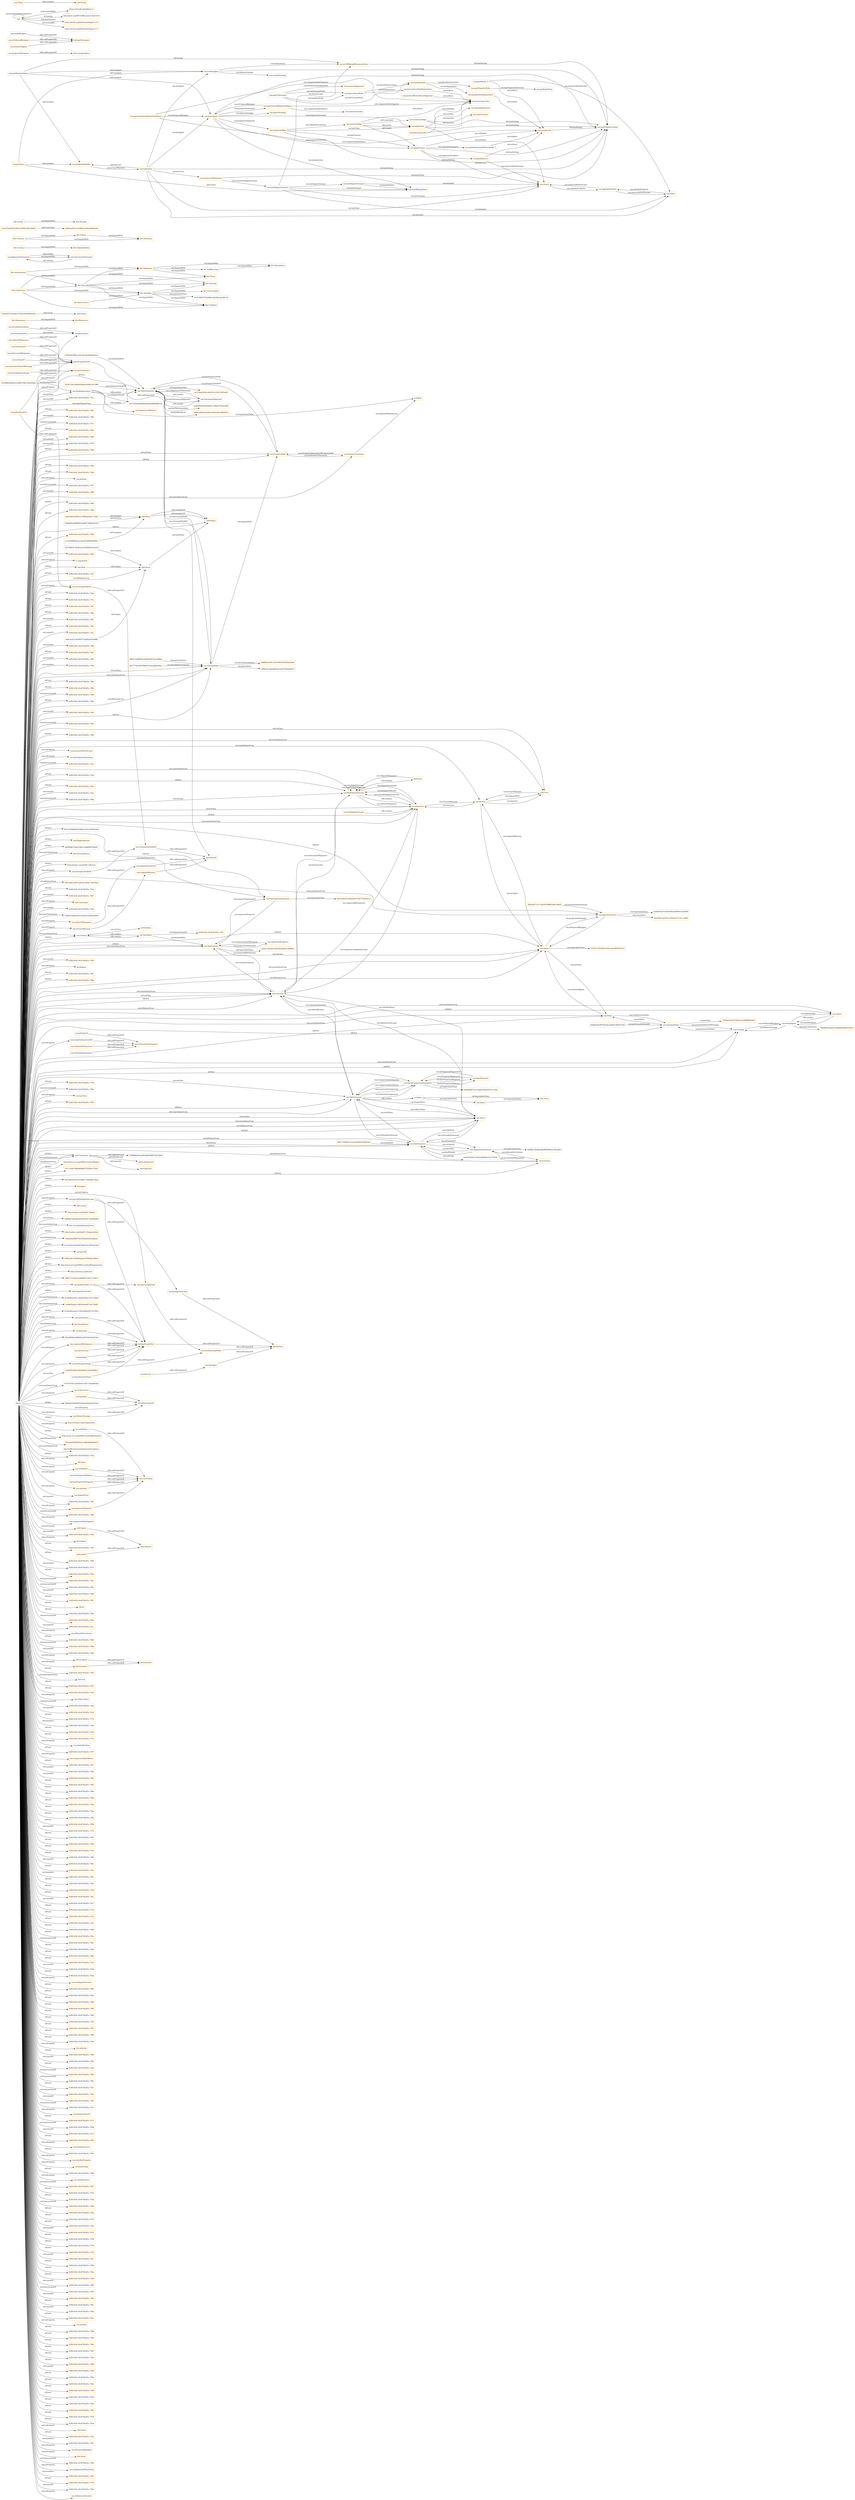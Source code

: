 digraph ar2dtool_diagram { 
rankdir=LR;
size="1501"
node [shape = rectangle, color="orange"]; "b3b04b9a656e88d4c7e48e8759e43db6" "bhv:Dominance" "569b181aabed802de5a827f2b64dfe13" "odrl:Action" "86125458844f3028b01a931e30430a49" "odrl:LeftOperand" "fefbb966b71b134db3f54b6553311c68" "odrl:RightOperand" "5409b987cda8156fe1a2b6f4fd709467" "vae:PropertyTaxonomy" "bhv:PersonalFocus" "bhv:Hedonism" "vae:NodeImportance" "3b62e857e7e7cbb1616f685294c38e4f" "http://xmlns.com/foaf/0.1/Person" "ed041469e55e0491a56e03da7d965972" "bhv:Universalism" "0741380037f22d6bead2260cabc96c18" "79f7238e1d507ce878c3839c7c4076d3" "vae:Value" "bhv:Stimulation" "odrl:Policy" "bhv:Achievement" "bhv:Value" "284e2ecfca7820b077af26ede5540ffb" "13d4d7ce6baa5814e58161aa0832df26" "odrl:Operator" "ec7c87688d024aea6c6f7989bb48f66c" "vae:VaeProperty" "ec576ad26381e641f51c22f215803a8f" "b0db4a94387024a9cedfdd318b4337dd" "vae:Outcome" "6ad2363b43119ef184bf49cc2a723836" "http://www.w3.org/2006/vcard/ns#Agent" "vae:MultiInputOutcome" "cb44270a544169259eaf4df21a6dff3d" "vae:AlignmentStatement" "bhv:Dependability" "bhv:Caring" "231110e97d6b08d86f07f55fb4c37ba7" "bhv:Nature" "odrl:Asset" "f4d1290cb410b7d38fb7744e88b13baa" "17840a5462d730eb4c2b28f80f4939cf" "vae:Generalization" "vae:Context" "vae:VaeStatement" "vae:ActionOnState" "dul:Agent" "vae:ValueTaxonomy" "b24f9207f69e1cd3c54cd5206a6d5e14" "bhv:Security" "vae:ConceptNode" "702f66bd6e4a990ad6fc88f57d1529d4" "rdfs:Literal" "bhv:Tolerance" "vae:System" "bhv:Humility" "http://xmlns.com/foaf/0.1/Agent" "odrl:Party" "2486b914afc98cb9294e4d11bb268d85" "858fb9ea95b123f1568183b43bd3ade6" "vae:Norm" "e858cbef521ecd3f62cae9dca994ea80" "70d6d84e66f84f05ce8907708b034128" "bhv:GrowthAndAnxietyFree" "vae:User" "vae:Sequence" "9140265150246215746339cf0b861fe0" "vae:AgentStatement" "http://xmlns.com/foaf/0.1/Organization" "bhv:Tradition" "76b626a5985f7923f3f4e6d363fa6b0c" "e31c432a3bcbd5874620cb13874e2304" "vae:VaeObject" "vc:Value" "7f3d6f2b5bdabc550b66b26f96155b35" "52335176529b418a5ceebcf46581b07a" "9217d35da4d6fbefefddc66f894681d4" "vae:TaxonomyAlignment" "xsd:anyURI" "vae:Strategy" "vae:Agent" "bhv:Benevolence" "vae:FinalInputOutcome" "02961a815c6959aabe42766ebb7d99cc" "bhv:Conformity" "http://www.w3.org/2006/vcard/ns#Organization" "vae:Action" "42dd436a101093360a2ed064e5220649" "f99471e88f430a4d663f3f15dec698bc" "http://schema.org/Person" "dee950bceb552e1d5b5ee57c55c1a969" "59fb7c77cdb53a489f897c903c7c8923" "c2aa55ae05e25a86c1950fa169320d9d" "b9f08214b6bb24bd90d606ea1f91e8b1" "bhv:Resources" "vae:AwarenessStatement" "ffcc777041667f966f72d3eadb85082c" "d7009493609c452d995769e7dad3f3da" "vae:ActingAgent" "odrl:LogicalConstraint" "6c3666bae0f1c34f383592e123175b6d" "vae:ValueConcept" "vae:PropertyNode" "vae:ValueProperty" "vae:ValueComparisonStatement" "dul:Event" "1edfb05aafa11df250cbe6f7c4a73b89" "vae:Criterion" "bhv:Thought" "b7a4cb82ac6c11293e20dc652747359c" "vae:State" "bhv:Face" "vae:VaePropertyStatement" "bhv:SocialFocus" "822e868bdc8d9fe0e2d3430c28cfe726" "odrl:Constraint" "a3d4f3620692ebb060f45c45d308ff53" "vae:OptimizedProperty" "b9017c6449c14cefe4492f5dc58625e2" "9154733b12a0e6e9a134212d4ab8bdfe" "bhv:Action" "b49a63c936006f72d244c804abcf03a6" "odrl:Rule" "bhv:Power" "vae:ImportanceRelation" "743427291298493838ce02fb2167c8f6" "http://schema.org/Organization" "64c6c8923a958ca7cf68eafebfc733d8" "http://www.w3.org/2006/vcard/ns#Individual" "75bea0ef5f26634ad1c8b64d8f44467d" "vae:ArgumentStatement" "bhv:SelfDirection" "bhv:Concern" "22752805b79edfc4ca1458d8b50c4ee0" "d0cb22fe547a826a61b7467755be0c11" "bhv:SelfProtectionAndAnxietyAvoidance" ; /*classes style*/
	"bhv:Action" -> "bhv:Thought" [ label = "owl:disjointWith" ];
	"vae:isInputOfSequence" -> "dul:isProperPartOf" [ label = "rdfs:subPropertyOf" ];
	"dul:isProperPartOf" -> "dul:isPartOf" [ label = "rdfs:subPropertyOf" ];
	"vae:hasConceptNode" -> "vae:hasTaxonomyNode" [ label = "rdfs:subPropertyOf" ];
	"vae:ConceptNode" -> "vae:PropertyNode" [ label = "owl:disjointWith" ];
	"vae:argumentAlign" -> "vae:criterionAlign" [ label = "vae:isBasedOnCriterion" ];
	"vae:argumentAlign" -> "vae:alignPremise" [ label = "vae:hasPremise" ];
	"vae:argumentAlign" -> "vae:alignClaim" [ label = "vae:hasClaim" ];
	"vae:argumentAlign" -> "vae:taxProblemContext" [ label = "dul:hasSetting" ];
	"vae:isTaxonomyNodeOf" -> "dul:isPartOf" [ label = "rdfs:subPropertyOf" ];
	"vae:proposesStatement" -> "dul:conceptualizes" [ label = "rdfs:subPropertyOf" ];
	"vae:ArgumentStatement" -> "b9f08214b6bb24bd90d606ea1f91e8b1" [ label = "owl:equivalentClass" ];
	"vae:hasTaxonomyNode" -> "dul:hasPart" [ label = "rdfs:subPropertyOf" ];
	"vae:giniPropertyNode" -> "vae:giniIndexProp" [ label = "vae:hasPropertyTaxonomy" ];
	"vae:benvolenceNodeImportance" -> "vae:benevolenceTax" [ label = "dul:isAbout" ];
	"vae:directlyGeneralizes" -> "vae:generalizes" [ label = "rdfs:subPropertyOf" ];
	"vae:multiInputOutcome2" -> "vae:actOfPayingTaxes" [ label = "vae:hasOutcome" ];
	"vae:multiInputOutcome2" -> "vae:state2" [ label = "vae:hasInput" ];
	"bhv:Hedonism" -> "bhv:Stimulation" [ label = "owl:disjointWith" ];
	"bhv:Hedonism" -> "bhv:SelfDirection" [ label = "owl:disjointWith" ];
	"bhv:Hedonism" -> "bhv:Power" [ label = "owl:disjointWith" ];
	"vae:isPremiseOf" -> "dul:isProperPartOf" [ label = "rdfs:subPropertyOf" ];
	"vae:isTestedInStatement" -> "vae:isPresentInStatement" [ label = "rdfs:subPropertyOf" ];
	"vae:giniIndex0_3" -> "vae:state1" [ label = "vae:measuredOnOutcome" ];
	"vae:giniIndex0_3" -> "vae:equalityTax" [ label = "dul:isAbout" ];
	"vae:madeByAgent" -> "dul:hasParticipant" [ label = "rdfs:subPropertyOf" ];
	"vae:isOutcomeOfSequence" -> "dul:isProperPartOf" [ label = "rdfs:subPropertyOf" ];
	"vae:hasInput" -> "dul:hasProperPart" [ label = "rdfs:subPropertyOf" ];
	"vae:hasUser" -> "vae:hasAgent" [ label = "rdfs:subPropertyOf" ];
	"vae:equalityTax" -> "vae:taxProblemContext" [ label = "dul:hasSetting" ];
	"bhv:SelfDirection" -> "bhv:Stimulation" [ label = "owl:disjointWith" ];
	"vae:hasActionOnState" -> "dul:hasProperPart" [ label = "rdfs:subPropertyOf" ];
	"vae:AgentStatement" -> "42dd436a101093360a2ed064e5220649" [ label = "owl:equivalentClass" ];
	"vae:hasPropertyNode" -> "vae:hasTaxonomyNode" [ label = "rdfs:subPropertyOf" ];
	"vae:hasPropertyNode" -> "dul:hasProperPart" [ label = "rdfs:subPropertyOf" ];
	"vae:payMinimumTaxes" -> "vae:problemModeller" [ label = "odrl:assigner" ];
	"vae:payMinimumTaxes" -> "vae:payerAgent" [ label = "odrl:assignee" ];
	"vae:payMinimumTaxes" -> "vae:evaderAgent" [ label = "odrl:assignee" ];
	"vae:payMinimumTaxes" -> "vae:actOfPayingMiniumumTaxes" [ label = "odrl:action" ];
	"vae:equalityNode" -> "vae:equalityNodeImportance" [ label = "vae:hasImportance" ];
	"vae:equalityNode" -> "vae:giniPropertyNode" [ label = "vae:directlyGeneralizes" ];
	"vae:hasPropertyOfSuperior" -> "vae:coversItem" [ label = "rdfs:subPropertyOf" ];
	"vae:isPropertyNodeOf" -> "vae:isTaxonomyNodeOf" [ label = "rdfs:subPropertyOf" ];
	"vae:hasOutcome" -> "dul:hasProperPart" [ label = "rdfs:subPropertyOf" ];
	"vae:alignPremise" -> "vae:equalityTax" [ label = "vae:withValue" ];
	"vae:alignPremise" -> "vae:state2" [ label = "vae:onEntity" ];
	"vae:alignPremise" -> "vae:giniIndexSatisfiedThreshold0_7" [ label = "vae:expressesProperty" ];
	"vae:alignPremise" -> "vae:giniIndex0_9" [ label = "vae:expressesProperty" ];
	"vae:alignPremise" -> "vae:taxProblemContext" [ label = "dul:hasSetting" ];
	"bhv:Dominance" -> "bhv:Resources" [ label = "owl:disjointWith" ];
	"vae:isEntityOf" -> "vae:isPresentInStatement" [ label = "rdfs:subPropertyOf" ];
	"vae:Value" -> "bhv:Value" [ label = "owl:equivalentClass" ];
	"vae:MultiInputOutcome" -> "vae:Sequence" [ label = "rdfs:seeAlso" ];
	"vae:propertyExpressedAt" -> "vae:isPresentInStatement" [ label = "rdfs:subPropertyOf" ];
	"vae:payerAgent" -> "vae:importanceRelationTaxPayer" [ label = "vae:proposesStatement" ];
	"vae:payerAgent" -> "vae:argumentAlign" [ label = "vae:proposesStatement" ];
	"vae:payerAgent" -> "vae:alignPremise" [ label = "vae:proposesStatement" ];
	"vae:payerAgent" -> "vae:alignClaim" [ label = "vae:proposesStatement" ];
	"vae:payerAgent" -> "vae:actOfPayingTaxes" [ label = "vae:makesAction" ];
	"vae:payerAgent" -> "vae:payerStrategy" [ label = "vae:followsStrategy" ];
	"vae:payerAgent" -> "vae:taxProblemContext" [ label = "dul:hasSetting" ];
	"vae:hasState" -> "dul:isParticipantIn" [ label = "rdfs:subPropertyOf" ];
	"vae:AwarenessStatement" -> "vae:AlignmentStatement" [ label = "rdfs:seeAlso" ];
	"vae:isConceptNodeOf" -> "vae:isTaxonomyNodeOf" [ label = "rdfs:subPropertyOf" ];
	"bhv:Caring" -> "bhv:Dependability" [ label = "owl:disjointWith" ];
	"vae:payTaxes" -> "vae:problemModeller" [ label = "odrl:assigner" ];
	"vae:payTaxes" -> "vae:evaderAgent" [ label = "odrl:assignee" ];
	"vae:payTaxes" -> "vae:actOfPayingTaxes" [ label = "odrl:action" ];
	"vae:hasRootNode" -> "vae:hasConceptNode" [ label = "rdfs:subPropertyOf" ];
	"vae:hasRootNode" -> "dul:hasProperPart" [ label = "rdfs:subPropertyOf" ];
	"vae:isAgentOfSystem" -> "dul:isPartOf" [ label = "rdfs:subPropertyOf" ];
	"vae:aggregationSum" -> "vae:state2" [ label = "vae:measuredOnOutcome" ];
	"vae:aggregationSum" -> "vae:state1" [ label = "vae:measuredOnOutcome" ];
	"vae:ValueConcept" -> "vc:Value" [ label = "rdfs:seeAlso" ];
	"vae:state1" -> "vae:aggregationSum" [ label = "vae:satisfiesProperty" ];
	"vae:ActingAgent" -> "7f3d6f2b5bdabc550b66b26f96155b35" [ label = "owl:equivalentClass" ];
	"vae:isInputOutcomeOf" -> "dul:isPartOf" [ label = "rdfs:subPropertyOf" ];
	"bhv:Concern" -> "bhv:Tolerance" [ label = "owl:disjointWith" ];
	"bhv:Concern" -> "bhv:Nature" [ label = "owl:disjointWith" ];
	"vae:payerTaxonomy" -> "vae:taxonomAlignment" [ label = "vae:hasTaxonomyAlignment" ];
	"vae:payerTaxonomy" -> "vae:benevolenceNode" [ label = "vae:hasRootNode" ];
	"vae:payerTaxonomy" -> "vae:equalityNode" [ label = "vae:hasConceptNode" ];
	"vae:payerTaxonomy" -> "vae:benevolenceNode" [ label = "vae:hasConceptNode" ];
	"vae:giniIndex0_9" -> "vae:state2" [ label = "vae:measuredOnOutcome" ];
	"vae:giniIndex0_9" -> "vae:equalityTax" [ label = "dul:isAbout" ];
	"vae:isRootNodeOf" -> "vae:isConceptNodeOf" [ label = "rdfs:subPropertyOf" ];
	"vae:isRootNodeOf" -> "dul:isProperPartOf" [ label = "rdfs:subPropertyOf" ];
	"vae:problemModeller" -> "vae:taxSystem" [ label = "vae:isUserOfSystem" ];
	"vae:expressesProperty" -> "vae:coversItem" [ label = "rdfs:subPropertyOf" ];
	"vae:directlyParticularizes" -> "vae:particularizes" [ label = "rdfs:subPropertyOf" ];
	"vae:taxSystem" -> "vae:problemModeller" [ label = "vae:hasUser" ];
	"vae:taxSystem" -> "vae:sequenceOfOutcomes" [ label = "vae:hasTrace" ];
	"vae:taxSystem" -> "vae:state2" [ label = "vae:hasState" ];
	"vae:taxSystem" -> "vae:state1" [ label = "vae:hasState" ];
	"vae:taxSystem" -> "vae:payerAgent" [ label = "vae:hasAgent" ];
	"vae:taxSystem" -> "vae:evaderAgent" [ label = "vae:hasAgent" ];
	"vae:taxSystem" -> "vae:taxProblemContext" [ label = "dul:hasSetting" ];
	"vae:hasAgent" -> "dul:hasPart" [ label = "rdfs:subPropertyOf" ];
	"vae:isFollowedByAgent" -> "dul:hasParticipant" [ label = "rdfs:subPropertyOf" ];
	"bhv:Nature" -> "bhv:Tolerance" [ label = "owl:disjointWith" ];
	"vae:criterionAlign" -> "vae:alignPremise" [ label = "odrl:target" ];
	"vae:criterionAlign" -> "vae:constraintAlign" [ label = "odrl:constraint" ];
	"vae:criterionAlign" -> "vae:alignClaim" [ label = "odrl:action" ];
	"vae:criterionAlign" -> "vae:benevolenceTax" [ label = "dul:isAbout" ];
	"vae:ValueComparisonStatement" -> "fefbb966b71b134db3f54b6553311c68" [ label = "owl:equivalentClass" ];
	"vae:ValueTaxonomy" -> "vae:TaxonomyAlignment" [ label = "rdfs:seeAlso" ];
	"vae:ValueTaxonomy" -> "ec576ad26381e641f51c22f215803a8f" [ label = "owl:equivalentClass" ];
	"vae:importanceRelationTaxPayer" -> "vae:payerAgent" [ label = "vae:isProposedByAgent" ];
	"vae:importanceRelationTaxPayer" -> "vae:benevolenceTax" [ label = "vae:comparisonHasSuperior" ];
	"vae:importanceRelationTaxPayer" -> "vae:achievementTax" [ label = "vae:comparisonHasInferior" ];
	"vae:System" -> "vae:User" [ label = "owl:disjointWith" ];
	"vae:followsStrategy" -> "dul:isParticipantIn" [ label = "rdfs:subPropertyOf" ];
	"vae:hasPropertyOfInferior" -> "vae:coversItem" [ label = "rdfs:subPropertyOf" ];
	"vae:composedBySequence" -> "dul:hasProperPart" [ label = "rdfs:subPropertyOf" ];
	"vae:isActionOnStateOfStrategy" -> "dul:isProperPartOf" [ label = "rdfs:subPropertyOf" ];
	"dul:hasProperPart" -> "dul:hasPart" [ label = "rdfs:subPropertyOf" ];
	"vae:startsWithInputOutcome" -> "vae:hasInputOutcome" [ label = "rdfs:subPropertyOf" ];
	"vae:startsWithInputOutcome" -> "dul:hasProperPart" [ label = "rdfs:subPropertyOf" ];
	"bhv:Humility" -> "bhv:Universalism" [ label = "owl:disjointWith" ];
	"bhv:Humility" -> "bhv:Tradition" [ label = "owl:disjointWith" ];
	"bhv:Humility" -> "bhv:Security" [ label = "owl:disjointWith" ];
	"bhv:Humility" -> "0741380037f22d6bead2260cabc96c18" [ label = "owl:equivalentClass" ];
	"vae:FinalInputOutcome" -> "vae:Sequence" [ label = "rdfs:seeAlso" ];
	"odrl:target" -> "odrl:relation" [ label = "rdfs:subPropertyOf" ];
	"vae:benevolenceDef" -> "vae:benevolenceTax" [ label = "dul:satisfies" ];
	"vae:benevolenceDef" -> "vae:taxProblemContext" [ label = "dul:hasSetting" ];
	"vae:makesAction" -> "dul:isParticipantIn" [ label = "rdfs:subPropertyOf" ];
	"vae:withValue" -> "vae:coversItem" [ label = "rdfs:subPropertyOf" ];
	"vae:constraintAlign" -> "vae:sameContext" [ label = "odrl:operator" ];
	"vae:constraintAlign" -> "vae:logicalImplication" [ label = "odrl:operator" ];
	"vae:VaeObject" -> "vae:Context" [ label = "rdfs:seeAlso" ];
	"vae:VaeObject" -> "62f0163b:18c874f2d5c:-7f7f" [ label = "owl:disjointUnionOf" ];
	"vae:VaeObject" -> "vae:VaeProperty" [ label = "owl:disjointWith" ];
	"vae:TaxonomyAlignment" -> "vae:ValueTaxonomy" [ label = "rdfs:seeAlso" ];
	"vae:generalizationRelationTaxPayer" -> "vae:payerAgent" [ label = "vae:isProposedByAgent" ];
	"vae:generalizationRelationTaxPayer" -> "vae:benevolenceTax" [ label = "vae:comparisonHasSuperior" ];
	"vae:generalizationRelationTaxPayer" -> "vae:equalityTax" [ label = "vae:comparisonHasInferior" ];
	"bhv:Achievement" -> "bhv:Hedonism" [ label = "owl:disjointWith" ];
	"bhv:Achievement" -> "bhv:Face" [ label = "owl:disjointWith" ];
	"vae:alignClaim" -> "vae:benevolenceTax" [ label = "vae:withValue" ];
	"vae:alignClaim" -> "vae:state2" [ label = "vae:onEntity" ];
	"vae:alignClaim" -> "vae:taxProblemContext" [ label = "dul:hasSetting" ];
	"vae:actOfPayingMiniumumTaxes" -> "vae:taxProblemContext" [ label = "dul:hasSetting" ];
	"vae:NodeImportance" -> "vae:ValueTaxonomy" [ label = "rdfs:seeAlso" ];
	"vae:NodeImportance" -> "vae:ImportanceRelation" [ label = "rdfs:seeAlso" ];
	"vae:multiInputOutcome1" -> "vae:multiInputOutcome2" [ label = "vae:nextInputOutcome" ];
	"vae:multiInputOutcome1" -> "vae:state2" [ label = "vae:hasOutcome" ];
	"vae:multiInputOutcome1" -> "vae:actOfPayingTaxes" [ label = "vae:hasOutcome" ];
	"vae:multiInputOutcome1" -> "vae:actOfPayingMiniumumTaxes" [ label = "vae:hasOutcome" ];
	"vae:multiInputOutcome1" -> "vae:state1" [ label = "vae:hasInput" ];
	"vae:Action" -> "vae:ActingAgent" [ label = "rdfs:seeAlso" ];
	"vae:isValuedInStatement" -> "vae:isPresentInStatement" [ label = "rdfs:subPropertyOf" ];
	"vae:sequenceOfOutcomes" -> "vae:multiInputOutcome1" [ label = "vae:startsWithInputOutcome" ];
	"vae:sequenceOfOutcomes" -> "vae:taxProblemContext" [ label = "dul:hasSetting" ];
	"odrl:output" -> "odrl:relation" [ label = "rdfs:subPropertyOf" ];
	"vae:withNorm" -> "vae:coversItem" [ label = "rdfs:subPropertyOf" ];
	"vae:isClaimOf" -> "dul:isProperPartOf" [ label = "rdfs:subPropertyOf" ];
	"vae:hasInputOutcome" -> "dul:hasPart" [ label = "rdfs:subPropertyOf" ];
	"vae:evaderAgent" -> "vae:actOfPayingMiniumumTaxes" [ label = "vae:makesAction" ];
	"vae:evaderAgent" -> "vae:evaderStrategy" [ label = "vae:followsStrategy" ];
	"vae:evaderAgent" -> "vae:taxProblemContext" [ label = "dul:hasSetting" ];
	"vae:" -> "https://chowlk.linkeddata.es" [ label = "mod:createdWith" ];
	"vae:" -> "http://purl.org/NET/rdflicense/cc-by4.0.ttl" [ label = "dc:license" ];
	"vae:" -> "vae:" [ label = "vann:preferredNamespaceUri" ];
	"vae:" -> "https://w3id.org/def/vaeontology/1.0.0" [ label = "owl:priorVersion" ];
	"vae:" -> "https://w3id.org/def/vaeontology/1.0.1" [ label = "owl:versionIRI" ];
	"bhv:Conformity" -> "bhv:Tradition" [ label = "owl:disjointWith" ];
	"bhv:Conformity" -> "bhv:Security" [ label = "owl:disjointWith" ];
	"bhv:Conformity" -> "bhv:Humility" [ label = "owl:disjointWith" ];
	"bhv:Conformity" -> "bhv:Face" [ label = "owl:disjointWith" ];
	"vae:isStateOfAgent" -> "dul:hasParticipant" [ label = "rdfs:subPropertyOf" ];
	"vae:Generalization" -> "vae:generalizes" [ label = "rdfs:seeAlso" ];
	"vae:Context" -> "vae:VaeObject" [ label = "rdfs:seeAlso" ];
	"NULL" -> "62f0163b:18c874f2d5c:-7f73" [ label = "owl:unionOf" ];
	"NULL" -> "vae:VaeStatement" [ label = "owl:onClass" ];
	"NULL" -> "62f0163b:18c874f2d5c:-7f50" [ label = "rdf:rest" ];
	"NULL" -> "62f0163b:18c874f2d5c:-7fac" [ label = "owl:intersectionOf" ];
	"NULL" -> "vae:hasConceptNode" [ label = "owl:onProperty" ];
	"NULL" -> "62f0163b:18c874f2d5c:-7f8c" [ label = "owl:intersectionOf" ];
	"NULL" -> "bhv:PersonalFocus" [ label = "owl:someValuesFrom" ];
	"NULL" -> "62f0163b:18c874f2d5c:-7f66" [ label = "owl:unionOf" ];
	"NULL" -> "62f0163b:18c874f2d5c:-7ff7" [ label = "rdf:rest" ];
	"NULL" -> "rdf:nil" [ label = "rdf:rest" ];
	"NULL" -> "62f0163b:18c874f2d5c:-7f92" [ label = "rdf:rest" ];
	"NULL" -> "62f0163b:18c874f2d5c:-7fa9" [ label = "owl:intersectionOf" ];
	"NULL" -> "62f0163b:18c874f2d5c:-7fcc" [ label = "owl:unionOf" ];
	"NULL" -> "vae:isBasedOnCriterion" [ label = "owl:onProperty" ];
	"NULL" -> "62f0163b:18c874f2d5c:-7f62" [ label = "rdf:rest" ];
	"NULL" -> "vae:ConceptNode" [ label = "rdf:first" ];
	"NULL" -> "vae:PropertyNode" [ label = "rdf:first" ];
	"NULL" -> "62f0163b:18c874f2d5c:-7f9b" [ label = "owl:intersectionOf" ];
	"NULL" -> "62f0163b:18c874f2d5c:-7fd3" [ label = "owl:unionOf" ];
	"NULL" -> "odrl:assignee" [ label = "owl:onProperty" ];
	"NULL" -> "62f0163b:18c874f2d5c:-7f83" [ label = "rdf:rest" ];
	"NULL" -> "vae:ConceptNode" [ label = "owl:someValuesFrom" ];
	"NULL" -> "vae:particularizes" [ label = "owl:onProperty" ];
	"NULL" -> "vae:expressesProperty" [ label = "owl:onProperty" ];
	"NULL" -> "owl:real" [ label = "owl:someValuesFrom" ];
	"NULL" -> "62f0163b:18c874f2d5c:-7f53" [ label = "rdf:rest" ];
	"NULL" -> "62f0163b:18c874f2d5c:-7fa5" [ label = "rdf:rest" ];
	"NULL" -> "vae:VaePropertyStatement" [ label = "rdf:first" ];
	"NULL" -> "vae:reflectsValue" [ label = "owl:onProperty" ];
	"NULL" -> "odrl:LogicalConstraint" [ label = "rdf:first" ];
	"NULL" -> "62f0163b:18c874f2d5c:-7faf" [ label = "owl:intersectionOf" ];
	"NULL" -> "62f0163b:18c874f2d5c:-7fe2" [ label = "owl:unionOf" ];
	"NULL" -> "62f0163b:18c874f2d5c:-7f74" [ label = "rdf:rest" ];
	"NULL" -> "62f0163b:18c874f2d5c:-7f4e" [ label = "owl:members" ];
	"NULL" -> "vae:onEntity" [ label = "owl:onProperty" ];
	"NULL" -> "http://xmlns.com/foaf/0.1/Person" [ label = "rdf:first" ];
	"NULL" -> "62f0163b:18c874f2d5c:-7fc6" [ label = "rdf:rest" ];
	"NULL" -> "5409b987cda8156fe1a2b6f4fd709467" [ label = "rdf:first" ];
	"NULL" -> "62f0163b:18c874f2d5c:-7f7a" [ label = "rdf:rest" ];
	"NULL" -> "vae:abidesByValue" [ label = "owl:onProperty" ];
	"NULL" -> "62f0163b:18c874f2d5c:-7f57" [ label = "rdf:rest" ];
	"NULL" -> "dul:Agent" [ label = "rdf:first" ];
	"NULL" -> "vae:comparisonHasInferior" [ label = "owl:onProperty" ];
	"NULL" -> "vae:isUserOfSystem" [ label = "owl:onProperty" ];
	"NULL" -> "62f0163b:18c874f2d5c:-7fe7" [ label = "rdf:rest" ];
	"NULL" -> "62f0163b:18c874f2d5c:-7f8a" [ label = "owl:unionOf" ];
	"NULL" -> "62f0163b:18c874f2d5c:-7ffa" [ label = "owl:unionOf" ];
	"NULL" -> "vae:ActionOnState" [ label = "rdf:first" ];
	"NULL" -> "http://www.w3.org/2006/vcard/ns#Agent" [ label = "rdf:first" ];
	"NULL" -> "vae:Criterion" [ label = "owl:allValuesFrom" ];
	"NULL" -> "odrl:Constraint" [ label = "owl:allValuesFrom" ];
	"NULL" -> "62f0163b:18c874f2d5c:-7f65" [ label = "rdf:rest" ];
	"NULL" -> "vae:PropertyNode" [ label = "owl:onClass" ];
	"NULL" -> "bhv:GrowthAndAnxietyFree" [ label = "owl:someValuesFrom" ];
	"NULL" -> "vae:withValue" [ label = "owl:onProperty" ];
	"NULL" -> "vae:Strategy" [ label = "owl:someValuesFrom" ];
	"NULL" -> "e31c432a3bcbd5874620cb13874e2304" [ label = "rdf:first" ];
	"NULL" -> "62f0163b:18c874f2d5c:-7f6b" [ label = "rdf:rest" ];
	"NULL" -> "vae:ConceptNode" [ label = "owl:onClass" ];
	"NULL" -> "vae:Action" [ label = "rdf:first" ];
	"NULL" -> "62f0163b:18c874f2d5c:-7fb0" [ label = "rdf:rest" ];
	"NULL" -> "62f0163b:18c874f2d5c:-7fbd" [ label = "rdf:rest" ];
	"NULL" -> "62f0163b:18c874f2d5c:-7faa" [ label = "rdf:rest" ];
	"NULL" -> "62f0163b:18c874f2d5c:-7ffb" [ label = "rdf:rest" ];
	"NULL" -> "vae:MultiInputOutcome" [ label = "owl:someValuesFrom" ];
	"NULL" -> "62f0163b:18c874f2d5c:-7f69" [ label = "rdf:rest" ];
	"NULL" -> "62f0163b:18c874f2d5c:-7f79" [ label = "owl:unionOf" ];
	"NULL" -> "62f0163b:18c874f2d5c:-7fd1" [ label = "rdf:rest" ];
	"NULL" -> "62f0163b:18c874f2d5c:-7f56" [ label = "rdf:rest" ];
	"NULL" -> "62f0163b:18c874f2d5c:-7fcb" [ label = "rdf:rest" ];
	"NULL" -> "62f0163b:18c874f2d5c:-7ff9" [ label = "rdf:rest" ];
	"NULL" -> "62f0163b:18c874f2d5c:-7f81" [ label = "owl:unionOf" ];
	"NULL" -> "b49a63c936006f72d244c804abcf03a6" [ label = "rdf:first" ];
	"NULL" -> "62f0163b:18c874f2d5c:-7f5c" [ label = "rdf:rest" ];
	"NULL" -> "62f0163b:18c874f2d5c:-7f61" [ label = "owl:members" ];
	"NULL" -> "vae:Sequence" [ label = "owl:someValuesFrom" ];
	"NULL" -> "62f0163b:18c874f2d5c:-7fae" [ label = "rdf:rest" ];
	"NULL" -> "http://www.w3.org/2006/vcard/ns#Individual" [ label = "rdf:first" ];
	"NULL" -> "62f0163b:18c874f2d5c:-7fc9" [ label = "rdf:rest" ];
	"NULL" -> "62f0163b:18c874f2d5c:-7fec" [ label = "rdf:rest" ];
	"NULL" -> "62f0163b:18c874f2d5c:-7fc7" [ label = "owl:unionOf" ];
	"NULL" -> "vae:startsWithInputOutcome" [ label = "owl:onProperty" ];
	"NULL" -> "62f0163b:18c874f2d5c:-7f7d" [ label = "rdf:rest" ];
	"NULL" -> "62f0163b:18c874f2d5c:-7fc2" [ label = "rdf:rest" ];
	"NULL" -> "62f0163b:18c874f2d5c:-7fcf" [ label = "rdf:rest" ];
	"NULL" -> "62f0163b:18c874f2d5c:-7f98" [ label = "rdf:rest" ];
	"NULL" -> "62f0163b:18c874f2d5c:-7fbc" [ label = "rdf:rest" ];
	"NULL" -> "62f0163b:18c874f2d5c:-7fb1" [ label = "owl:intersectionOf" ];
	"NULL" -> "vae:Agent" [ label = "owl:onClass" ];
	"NULL" -> "62f0163b:18c874f2d5c:-7f4d" [ label = "rdf:rest" ];
	"NULL" -> "62f0163b:18c874f2d5c:-7f9e" [ label = "rdf:rest" ];
	"NULL" -> "62f0163b:18c874f2d5c:-7fe3" [ label = "rdf:rest" ];
	"NULL" -> "62f0163b:18c874f2d5c:-7fad" [ label = "owl:unionOf" ];
	"NULL" -> "vae:Agent" [ label = "owl:someValuesFrom" ];
	"NULL" -> "vae:isStartOfSequence" [ label = "owl:onProperty" ];
	"NULL" -> "62f0163b:18c874f2d5c:-7fdd" [ label = "rdf:rest" ];
	"NULL" -> "vae:nextInputOutcome" [ label = "owl:onProperty" ];
	"NULL" -> "62f0163b:18c874f2d5c:-7f6e" [ label = "rdf:rest" ];
	"NULL" -> "vae:Sequence" [ label = "owl:onClass" ];
	"NULL" -> "62f0163b:18c874f2d5c:-7fb3" [ label = "rdf:rest" ];
	"NULL" -> "vae:hasRootNode" [ label = "owl:onProperty" ];
	"NULL" -> "62f0163b:18c874f2d5c:-7f89" [ label = "rdf:rest" ];
	"NULL" -> "vae:ValueTaxonomy" [ label = "rdf:first" ];
	"NULL" -> "62f0163b:18c874f2d5c:-7f8f" [ label = "rdf:rest" ];
	"NULL" -> "62f0163b:18c874f2d5c:-7fd4" [ label = "rdf:rest" ];
	"NULL" -> "vae:Outcome" [ label = "owl:someValuesFrom" ];
	"NULL" -> "dul:isParticipantIn" [ label = "owl:onProperty" ];
	"NULL" -> "6c3666bae0f1c34f383592e123175b6d" [ label = "owl:someValuesFrom" ];
	"NULL" -> "http://schema.org/Organization" [ label = "rdf:first" ];
	"NULL" -> "62f0163b:18c874f2d5c:-7f5f" [ label = "rdf:rest" ];
	"NULL" -> "62f0163b:18c874f2d5c:-7ff5" [ label = "rdf:rest" ];
	"NULL" -> "62f0163b:18c874f2d5c:-7f90" [ label = "rdf:rest" ];
	"NULL" -> "vae:NodeImportance" [ label = "owl:onClass" ];
	"NULL" -> "62f0163b:18c874f2d5c:-7fef" [ label = "rdf:rest" ];
	"NULL" -> "bhv:attitude" [ label = "owl:onProperty" ];
	"NULL" -> "62f0163b:18c874f2d5c:-7f60" [ label = "rdf:rest" ];
	"NULL" -> "9154733b12a0e6e9a134212d4ab8bdfe" [ label = "owl:someValuesFrom" ];
	"NULL" -> "vae:Norm" [ label = "rdf:first" ];
	"NULL" -> "62f0163b:18c874f2d5c:-7ff4" [ label = "owl:unionOf" ];
	"NULL" -> "vae:VaeProperty" [ label = "rdf:first" ];
	"NULL" -> "62f0163b:18c874f2d5c:-7fe6" [ label = "rdf:rest" ];
	"NULL" -> "62f0163b:18c874f2d5c:-7f93" [ label = "owl:intersectionOf" ];
	"NULL" -> "http://xmlns.com/foaf/0.1/Organization" [ label = "rdf:first" ];
	"NULL" -> "vae:Context" [ label = "rdf:first" ];
	"NULL" -> "62f0163b:18c874f2d5c:-7f6c" [ label = "owl:intersectionOf" ];
	"NULL" -> "62f0163b:18c874f2d5c:-7f51" [ label = "rdf:rest" ];
	"NULL" -> "vae:generalizes" [ label = "owl:onProperty" ];
	"NULL" -> "vae:Outcome" [ label = "owl:onClass" ];
	"NULL" -> "62f0163b:18c874f2d5c:-7fdc" [ label = "owl:intersectionOf" ];
	"NULL" -> "62f0163b:18c874f2d5c:-7fe0" [ label = "owl:unionOf" ];
	"NULL" -> "62f0163b:18c874f2d5c:-7fce" [ label = "owl:intersectionOf" ];
	"NULL" -> "rdfs:Literal" [ label = "rdf:first" ];
	"NULL" -> "vae:isImportanceOf" [ label = "owl:onProperty" ];
	"NULL" -> "62f0163b:18c874f2d5c:-7f72" [ label = "rdf:rest" ];
	"NULL" -> "62f0163b:18c874f2d5c:-7fa8" [ label = "owl:intersectionOf" ];
	"NULL" -> "62f0163b:18c874f2d5c:-7fc3" [ label = "owl:unionOf" ];
	"NULL" -> "822e868bdc8d9fe0e2d3430c28cfe726" [ label = "rdf:first" ];
	"NULL" -> "vae:ConceptNode" [ label = "owl:allValuesFrom" ];
	"NULL" -> "62f0163b:18c874f2d5c:-7f4f" [ label = "rdf:rest" ];
	"NULL" -> "231110e97d6b08d86f07f55fb4c37ba7" [ label = "rdf:first" ];
	"NULL" -> "vae:Norm" [ label = "owl:onClass" ];
	"NULL" -> "vae:hasImportance" [ label = "owl:onProperty" ];
	"NULL" -> "62f0163b:18c874f2d5c:-7f63" [ label = "rdf:rest" ];
	"NULL" -> "vae:satisfiesProperty" [ label = "owl:onProperty" ];
	"NULL" -> "dul:hasSetting" [ label = "owl:onProperty" ];
	"NULL" -> "vae:VaeStatement" [ label = "rdf:first" ];
	"NULL" -> "vae:PropertyTaxonomy" [ label = "owl:someValuesFrom" ];
	"NULL" -> "62f0163b:18c874f2d5c:-7fd6" [ label = "rdf:rest" ];
	"NULL" -> "vae:satisfiesNorm" [ label = "owl:onProperty" ];
	"NULL" -> "62f0163b:18c874f2d5c:-7f97" [ label = "owl:intersectionOf" ];
	"NULL" -> "62f0163b:18c874f2d5c:-7f54" [ label = "rdf:rest" ];
	"NULL" -> "62f0163b:18c874f2d5c:-7fa6" [ label = "rdf:rest" ];
	"NULL" -> "62f0163b:18c874f2d5c:-7f9d" [ label = "owl:intersectionOf" ];
	"NULL" -> "62f0163b:18c874f2d5c:-7f5a" [ label = "rdf:rest" ];
	"NULL" -> "76b626a5985f7923f3f4e6d363fa6b0c" [ label = "owl:allValuesFrom" ];
	"NULL" -> "xsd:anyURI" [ label = "rdf:first" ];
	"NULL" -> "odrl:Constraint" [ label = "rdf:first" ];
	"NULL" -> "62f0163b:18c874f2d5c:-7f75" [ label = "rdf:rest" ];
	"NULL" -> "odrl:target" [ label = "owl:onProperty" ];
	"NULL" -> "62f0163b:18c874f2d5c:-7fea" [ label = "rdf:rest" ];
	"NULL" -> "62f0163b:18c874f2d5c:-7fc5" [ label = "owl:unionOf" ];
	"NULL" -> "f4d1290cb410b7d38fb7744e88b13baa" [ label = "rdf:first" ];
	"NULL" -> "62f0163b:18c874f2d5c:-7f58" [ label = "rdf:rest" ];
	"NULL" -> "62f0163b:18c874f2d5c:-7f7b" [ label = "rdf:rest" ];
	"NULL" -> "62f0163b:18c874f2d5c:-7fc0" [ label = "rdf:rest" ];
	"NULL" -> "62f0163b:18c874f2d5c:-7fa1" [ label = "owl:unionOf" ];
	"NULL" -> "62f0163b:18c874f2d5c:-7f96" [ label = "rdf:rest" ];
	"NULL" -> "62f0163b:18c874f2d5c:-7fba" [ label = "rdf:rest" ];
	"NULL" -> "62f0163b:18c874f2d5c:-7fe8" [ label = "rdf:rest" ];
	"NULL" -> "62f0163b:18c874f2d5c:-7ff6" [ label = "owl:unionOf" ];
	"NULL" -> "62f0163b:18c874f2d5c:-7fb5" [ label = "owl:intersectionOf" ];
	"NULL" -> "62f0163b:18c874f2d5c:-7f9f" [ label = "owl:unionOf" ];
	"NULL" -> "vae:makesAction" [ label = "owl:onProperty" ];
	"NULL" -> "62f0163b:18c874f2d5c:-7f9c" [ label = "rdf:rest" ];
	"NULL" -> "62f0163b:18c874f2d5c:-7fde" [ label = "owl:unionOf" ];
	"NULL" -> "62f0163b:18c874f2d5c:-7fe1" [ label = "rdf:rest" ];
	"NULL" -> "vae:onState" [ label = "owl:onProperty" ];
	"NULL" -> "vae:VaeProperty" [ label = "owl:someValuesFrom" ];
	"NULL" -> "bhv:SelfProtectionAndAnxietyAvoidance" [ label = "owl:someValuesFrom" ];
	"NULL" -> "62f0163b:18c874f2d5c:-7fb8" [ label = "rdf:rest" ];
	"NULL" -> "vae:Agent" [ label = "owl:allValuesFrom" ];
	"NULL" -> "62f0163b:18c874f2d5c:-7fdb" [ label = "rdf:rest" ];
	"NULL" -> "http://schema.org/Person" [ label = "rdf:first" ];
	"NULL" -> "62f0163b:18c874f2d5c:-7fbe" [ label = "rdf:rest" ];
	"NULL" -> "62f0163b:18c874f2d5c:-7f87" [ label = "rdf:rest" ];
	"NULL" -> "62f0163b:18c874f2d5c:-7fab" [ label = "rdf:rest" ];
	"NULL" -> "62f0163b:18c874f2d5c:-7fd9" [ label = "rdf:rest" ];
	"NULL" -> "vae:isConceptNodeOf" [ label = "owl:onProperty" ];
	"NULL" -> "62f0163b:18c874f2d5c:-7fe9" [ label = "owl:unionOf" ];
	"NULL" -> "62f0163b:18c874f2d5c:-7f8d" [ label = "rdf:rest" ];
	"NULL" -> "62f0163b:18c874f2d5c:-7fd2" [ label = "rdf:rest" ];
	"NULL" -> "62f0163b:18c874f2d5c:-7fdf" [ label = "rdf:rest" ];
	"NULL" -> "vae:hasPropertyNode" [ label = "owl:onProperty" ];
	"NULL" -> "62f0163b:18c874f2d5c:-7f5d" [ label = "rdf:rest" ];
	"NULL" -> "62f0163b:18c874f2d5c:-7fa2" [ label = "rdf:rest" ];
	"NULL" -> "62f0163b:18c874f2d5c:-7ff3" [ label = "rdf:rest" ];
	"NULL" -> "vae:VaePropertyStatement" [ label = "owl:someValuesFrom" ];
	"NULL" -> "62f0163b:18c874f2d5c:-7f78" [ label = "rdf:rest" ];
	"NULL" -> "62f0163b:18c874f2d5c:-7fed" [ label = "rdf:rest" ];
	"NULL" -> "vae:Strategy" [ label = "rdf:first" ];
	"NULL" -> "vae:Outcome" [ label = "rdf:first" ];
	"NULL" -> "odrl:action" [ label = "owl:onProperty" ];
	"NULL" -> "62f0163b:18c874f2d5c:-7f7e" [ label = "rdf:rest" ];
	"NULL" -> "62f0163b:18c874f2d5c:-7f52" [ label = "owl:members" ];
	"NULL" -> "odrl:Asset" [ label = "owl:allValuesFrom" ];
	"NULL" -> "vae:isProposedByAgent" [ label = "owl:onProperty" ];
	"NULL" -> "bhv:focus" [ label = "owl:onProperty" ];
	"NULL" -> "62f0163b:18c874f2d5c:-7fb9" [ label = "owl:intersectionOf" ];
	"NULL" -> "vae:isAlignmentOfTaxonomy" [ label = "owl:onProperty" ];
	"NULL" -> "2486b914afc98cb9294e4d11bb268d85" [ label = "owl:onClass" ];
	"NULL" -> "02961a815c6959aabe42766ebb7d99cc" [ label = "rdf:first" ];
	"NULL" -> "vae:MultiInputOutcome" [ label = "rdf:first" ];
	"NULL" -> "62f0163b:18c874f2d5c:-7f55" [ label = "owl:members" ];
	"NULL" -> "1edfb05aafa11df250cbe6f7c4a73b89" [ label = "owl:someValuesFrom" ];
	"NULL" -> "62f0163b:18c874f2d5c:-7f70" [ label = "rdf:rest" ];
	"NULL" -> "62f0163b:18c874f2d5c:-7fb4" [ label = "owl:unionOf" ];
	"NULL" -> "86125458844f3028b01a931e30430a49" [ label = "rdf:first" ];
	"NULL" -> "vae:influencesOutcome" [ label = "owl:onProperty" ];
	"NULL" -> "62f0163b:18c874f2d5c:-7fc1" [ label = "owl:unionOf" ];
	"NULL" -> "79f7238e1d507ce878c3839c7c4076d3" [ label = "owl:allValuesFrom" ];
	"NULL" -> "vae:AgentStatement" [ label = "rdf:first" ];
	"NULL" -> "62f0163b:18c874f2d5c:-7f91" [ label = "rdf:rest" ];
	"NULL" -> "vae:propertyExpressedAt" [ label = "owl:onProperty" ];
	"NULL" -> "62f0163b:18c874f2d5c:-7f6f" [ label = "owl:unionOf" ];
	"NULL" -> "62f0163b:18c874f2d5c:-7f71" [ label = "owl:intersectionOf" ];
	"NULL" -> "odrl:assigner" [ label = "owl:onProperty" ];
	"NULL" -> "75bea0ef5f26634ad1c8b64d8f44467d" [ label = "owl:allValuesFrom" ];
	"NULL" -> "vae:Action" [ label = "owl:someValuesFrom" ];
	"NULL" -> "vae:Norm" [ label = "owl:someValuesFrom" ];
	"NULL" -> "vae:ValueComparisonStatement" [ label = "rdf:first" ];
	"NULL" -> "62f0163b:18c874f2d5c:-7f82" [ label = "rdf:rest" ];
	"NULL" -> "62f0163b:18c874f2d5c:-7fd8" [ label = "owl:unionOf" ];
	"NULL" -> "62f0163b:18c874f2d5c:-7f76" [ label = "owl:unionOf" ];
	"NULL" -> "odrl:Rule" [ label = "rdf:first" ];
	"NULL" -> "bhv:SocialFocus" [ label = "owl:allValuesFrom" ];
	"NULL" -> "vae:ValueConcept" [ label = "owl:someValuesFrom" ];
	"NULL" -> "62f0163b:18c874f2d5c:-7fa4" [ label = "rdf:rest" ];
	"NULL" -> "vae:hasPremise" [ label = "owl:onProperty" ];
	"NULL" -> "62f0163b:18c874f2d5c:-7fb7" [ label = "owl:unionOf" ];
	"NULL" -> "odrl:constraint" [ label = "owl:onProperty" ];
	"NULL" -> "vae:State" [ label = "owl:someValuesFrom" ];
	"NULL" -> "13d4d7ce6baa5814e58161aa0832df26" [ label = "owl:someValuesFrom" ];
	"NULL" -> "vae:withNorm" [ label = "owl:onProperty" ];
	"NULL" -> "62f0163b:18c874f2d5c:-7feb" [ label = "owl:unionOf" ];
	"NULL" -> "62f0163b:18c874f2d5c:-7f94" [ label = "rdf:rest" ];
	"NULL" -> "vae:Agent" [ label = "rdf:first" ];
	"NULL" -> "vae:ValueTaxonomy" [ label = "owl:someValuesFrom" ];
	"NULL" -> "62f0163b:18c874f2d5c:-7f9a" [ label = "rdf:rest" ];
	"NULL" -> "vae:Sequence" [ label = "rdf:first" ];
	"NULL" -> "vae:followsStrategy" [ label = "owl:onProperty" ];
	"NULL" -> "62f0163b:18c874f2d5c:-7fb6" [ label = "rdf:rest" ];
	"NULL" -> "vae:perform" [ label = "owl:onProperty" ];
	"NULL" -> "62f0163b:18c874f2d5c:-7f77" [ label = "owl:intersectionOf" ];
	"NULL" -> "62f0163b:18c874f2d5c:-7ff0" [ label = "owl:unionOf" ];
	"NULL" -> "62f0163b:18c874f2d5c:-7f85" [ label = "rdf:rest" ];
	"NULL" -> "62f0163b:18c874f2d5c:-7fd5" [ label = "owl:unionOf" ];
	"NULL" -> "dul:defines" [ label = "owl:onProperty" ];
	"NULL" -> "62f0163b:18c874f2d5c:-7fd7" [ label = "rdf:rest" ];
	"NULL" -> "http://xmlns.com/foaf/0.1/Agent" [ label = "rdf:first" ];
	"NULL" -> "vae:Norm" [ label = "owl:allValuesFrom" ];
	"NULL" -> "62f0163b:18c874f2d5c:-7f68" [ label = "rdf:rest" ];
	"NULL" -> "62f0163b:18c874f2d5c:-7f8b" [ label = "rdf:rest" ];
	"NULL" -> "vae:ValueConcept" [ label = "owl:onClass" ];
	"NULL" -> "62f0163b:18c874f2d5c:-7fd0" [ label = "rdf:rest" ];
	"NULL" -> "62f0163b:18c874f2d5c:-7f84" [ label = "owl:unionOf" ];
	"NULL" -> "vc:commitsTo" [ label = "owl:onProperty" ];
	"NULL" -> "62f0163b:18c874f2d5c:-7fa7" [ label = "rdf:rest" ];
	"NULL" -> "59fb7c77cdb53a489f897c903c7c8923" [ label = "rdf:first" ];
	"NULL" -> "odrl:Policy" [ label = "rdf:first" ];
	"NULL" -> "62f0163b:18c874f2d5c:-7fa0" [ label = "rdf:rest" ];
	"NULL" -> "62f0163b:18c874f2d5c:-7ff1" [ label = "rdf:rest" ];
	"NULL" -> "vae:Context" [ label = "owl:someValuesFrom" ];
	"NULL" -> "62f0163b:18c874f2d5c:-7fc8" [ label = "rdf:rest" ];
	"NULL" -> "62f0163b:18c874f2d5c:-7f64" [ label = "owl:intersectionOf" ];
	"NULL" -> "http://www.w3.org/2006/vcard/ns#Organization" [ label = "rdf:first" ];
	"NULL" -> "vae:hasTrace" [ label = "owl:onProperty" ];
	"NULL" -> "62f0163b:18c874f2d5c:-7f59" [ label = "rdf:rest" ];
	"NULL" -> "62f0163b:18c874f2d5c:-7f7c" [ label = "rdf:rest" ];
	"NULL" -> "vae:Outcome" [ label = "owl:allValuesFrom" ];
	"NULL" -> "62f0163b:18c874f2d5c:-7fbb" [ label = "rdf:rest" ];
	"NULL" -> "vae:AgentStatement" [ label = "owl:someValuesFrom" ];
	"NULL" -> "vae:MultiInputOutcome" [ label = "owl:onClass" ];
	"NULL" -> "62f0163b:18c874f2d5c:-7ffc" [ label = "owl:unionOf" ];
	"NULL" -> "62f0163b:18c874f2d5c:-7f4c" [ label = "rdf:rest" ];
	"NULL" -> "vae:ValueConcept" [ label = "rdf:first" ];
	"NULL" -> "62f0163b:18c874f2d5c:-7fca" [ label = "owl:unionOf" ];
	"NULL" -> "62f0163b:18c874f2d5c:-7ff8" [ label = "owl:unionOf" ];
	"NULL" -> "62f0163b:18c874f2d5c:-7f67" [ label = "rdf:rest" ];
	"NULL" -> "b7a4cb82ac6c11293e20dc652747359c" [ label = "rdf:first" ];
	"NULL" -> "62f0163b:18c874f2d5c:-7f95" [ label = "owl:unionOf" ];
	"NULL" -> "odrl:RightOperand" [ label = "rdf:first" ];
	"NULL" -> "odrl:Constraint" [ label = "owl:someValuesFrom" ];
	"NULL" -> "62f0163b:18c874f2d5c:-7f5b" [ label = "owl:members" ];
	"NULL" -> "vae:composedBySequence" [ label = "owl:onProperty" ];
	"NULL" -> "62f0163b:18c874f2d5c:-7f6d" [ label = "rdf:rest" ];
	"NULL" -> "62f0163b:18c874f2d5c:-7fb2" [ label = "rdf:rest" ];
	"NULL" -> "62f0163b:18c874f2d5c:-7fbf" [ label = "rdf:rest" ];
	"NULL" -> "vae:Criterion" [ label = "rdf:first" ];
	"NULL" -> "62f0163b:18c874f2d5c:-7f99" [ label = "owl:intersectionOf" ];
	"NULL" -> "vae:hasClaim" [ label = "owl:onProperty" ];
	"NULL" -> "62f0163b:18c874f2d5c:-7fe4" [ label = "owl:unionOf" ];
	"NULL" -> "vae:User" [ label = "owl:onClass" ];
	"NULL" -> "62f0163b:18c874f2d5c:-7f6a" [ label = "owl:intersectionOf" ];
	"NULL" -> "62f0163b:18c874f2d5c:-7f8e" [ label = "rdf:rest" ];
	"NULL" -> "vae:VaeStatement" [ label = "owl:allValuesFrom" ];
	"NULL" -> "vae:measuredOnOutcome" [ label = "owl:onProperty" ];
	"NULL" -> "vae:hasPropertyTaxonomy" [ label = "owl:onProperty" ];
	"NULL" -> "62f0163b:18c874f2d5c:-7fa3" [ label = "owl:intersectionOf" ];
	"NULL" -> "62f0163b:18c874f2d5c:-7fcd" [ label = "rdf:rest" ];
	"NULL" -> "vae:State" [ label = "rdf:first" ];
	"NULL" -> "62f0163b:18c874f2d5c:-7f5e" [ label = "rdf:rest" ];
	"NULL" -> "vae:System" [ label = "owl:someValuesFrom" ];
	"NULL" -> "62f0163b:18c874f2d5c:-7fee" [ label = "owl:unionOf" ];
	"NULL" -> "62f0163b:18c874f2d5c:-7f86" [ label = "owl:intersectionOf" ];
	"NULL" -> "a3d4f3620692ebb060f45c45d308ff53" [ label = "owl:onClass" ];
	"NULL" -> "62f0163b:18c874f2d5c:-7fc4" [ label = "rdf:rest" ];
	"NULL" -> "rdf:value" [ label = "owl:onProperty" ];
	"NULL" -> "vae:shapesNorm" [ label = "owl:onProperty" ];
	"NULL" -> "62f0163b:18c874f2d5c:-7ff2" [ label = "owl:unionOf" ];
	"NULL" -> "62f0163b:18c874f2d5c:-7f88" [ label = "owl:intersectionOf" ];
	"NULL" -> "vae:User" [ label = "owl:someValuesFrom" ];
	"NULL" -> "vae:comparisonHasSuperior" [ label = "owl:onProperty" ];
	"NULL" -> "62f0163b:18c874f2d5c:-7fda" [ label = "owl:unionOf" ];
	"NULL" -> "dul:isAbout" [ label = "owl:onProperty" ];
	"NULL" -> "62f0163b:18c874f2d5c:-7fe5" [ label = "rdf:rest" ];
	"NULL" -> "62f0163b:18c874f2d5c:-7f80" [ label = "rdf:rest" ];
	"NULL" -> "vae:isPropertyNodeOf" [ label = "owl:onProperty" ];
	"vae:VaePropertyStatement" -> "d0cb22fe547a826a61b7467755be0c11" [ label = "owl:equivalentClass" ];
	"vae:isUserOfSystem" -> "vae:isAgentOfSystem" [ label = "rdfs:subPropertyOf" ];
	"vae:hasClaim" -> "dul:hasProperPart" [ label = "rdfs:subPropertyOf" ];
	"vae:state2" -> "vae:aggregationSum" [ label = "vae:satisfiesProperty" ];
	"vc:Value" -> "bhv:Value" [ label = "owl:equivalentClass" ];
	"vc:Value" -> "vae:Value" [ label = "owl:equivalentClass" ];
	"vae:Agent" -> "52335176529b418a5ceebcf46581b07a" [ label = "owl:equivalentClass" ];
	"vae:VaeProperty" -> "cb44270a544169259eaf4df21a6dff3d" [ label = "owl:equivalentClass" ];
	"bhv:Face" -> "bhv:Tradition" [ label = "owl:disjointWith" ];
	"bhv:Face" -> "bhv:Security" [ label = "owl:disjointWith" ];
	"bhv:Face" -> "bhv:Power" [ label = "owl:disjointWith" ];
	"bhv:Face" -> "bhv:Humility" [ label = "owl:disjointWith" ];
	"bhv:Face" -> "bhv:Hedonism" [ label = "owl:disjointWith" ];
	"vae:benevolenceNode" -> "vae:benvolenceNodeImportance" [ label = "vae:hasImportance" ];
	"vae:benevolenceNode" -> "vae:equalityNode" [ label = "vae:directlyGeneralizes" ];
	"vae:hasPremise" -> "dul:hasProperPart" [ label = "rdfs:subPropertyOf" ];
	"vae:isStartOfSequence" -> "vae:isInputOutcomeOf" [ label = "rdfs:subPropertyOf" ];
	"bhv:Benevolence" -> "bhv:Humility" [ label = "owl:disjointWith" ];
	"odrl:assigner" -> "odrl:function" [ label = "rdfs:subPropertyOf" ];
	"vae:giniIndexSatisfiedThreshold0_7" -> "vae:equalityTax" [ label = "dul:isAbout" ];
	"vae:onEntity" -> "vae:coversItem" [ label = "rdfs:subPropertyOf" ];
	"vae:equalityNodeImportance" -> "vae:equalityTax" [ label = "dul:isAbout" ];
	"vae:positiveBenevolenceAlignment" -> "vae:benevolenceTax" [ label = "dul:isAbout" ];
	"vae:AlignmentStatement" -> "vae:AwarenessStatement" [ label = "rdfs:seeAlso" ];
	"vae:AlignmentStatement" -> "vae:AwarenessStatement" [ label = "owl:disjointWith" ];
	"odrl:assignee" -> "odrl:function" [ label = "rdfs:subPropertyOf" ];
	"vae:Agent" -> "vae:System" [ label = "vae:isAgentOfSystem" ];
	"vae:NodeImportance" -> "9217d35da4d6fbefefddc66f894681d4" [ label = "vae:isImportanceOf" ];
	"vae:Outcome" -> "vae:Sequence" [ label = "vae:composedBySequence" ];
	"b24f9207f69e1cd3c54cd5206a6d5e14" -> "vae:ValueTaxonomy" [ label = "vae:isRootNodeOf" ];
	"odrl:Constraint" -> "702f66bd6e4a990ad6fc88f57d1529d4" [ label = "odrl:rightOperand" ];
	"vae:ActionOnState" -> "17840a5462d730eb4c2b28f80f4939cf" [ label = "vae:perform" ];
	"vae:ValueComparisonStatement" -> "vae:ValueProperty" [ label = "vae:hasPropertyOfSuperior" ];
	"vae:Outcome" -> "vae:ValueConcept" [ label = "vae:abidesByValue" ];
	"dul:Event" -> "vae:MultiInputOutcome" [ label = "vae:isInputOfSequence" ];
	"vae:VaePropertyStatement" -> "vae:VaeProperty" [ label = "vae:expressesProperty" ];
	"vae:ActingAgent" -> "vae:Strategy" [ label = "vae:followsStrategy" ];
	"vae:ActionOnState" -> "vae:Strategy" [ label = "vae:isActionOnStateOfStrategy" ];
	"ffcc777041667f966f72d3eadb85082c" -> "vae:ConceptNode" [ label = "vae:directlyParticularizes" ];
	"743427291298493838ce02fb2167c8f6" -> "vae:ValueTaxonomy" [ label = "vae:isTaxonomyNodeOf" ];
	"vae:VaeStatement" -> "6ad2363b43119ef184bf49cc2a723836" [ label = "vae:onEntity" ];
	"vae:Sequence" -> "vae:MultiInputOutcome" [ label = "vae:hasInputOutcome" ];
	"vae:MultiInputOutcome" -> "dul:Event" [ label = "vae:hasInput" ];
	"vae:Sequence" -> "vae:MultiInputOutcome" [ label = "vae:startsWithInputOutcome" ];
	"vae:AgentStatement" -> "vae:Agent" [ label = "vae:isProposedByAgent" ];
	"vae:ValueTaxonomy" -> "b3b04b9a656e88d4c7e48e8759e43db6" [ label = "vae:hasTaxonomyNode" ];
	"vae:MultiInputOutcome" -> "vae:MultiInputOutcome" [ label = "vae:previousInputOutcome" ];
	"vae:ValueComparisonStatement" -> "vae:ValueConcept" [ label = "vae:comparisonHasSuperior" ];
	"odrl:Constraint" -> "odrl:Operator" [ label = "odrl:operator" ];
	"vae:Outcome" -> "vae:VaeProperty" [ label = "vae:satisfiesProperty" ];
	"odrl:Asset" -> "odrl:Policy" [ label = "odrl:hasPolicy" ];
	"vae:ArgumentStatement" -> "vae:VaeStatement" [ label = "vae:hasClaim" ];
	"vae:ConceptNode" -> "858fb9ea95b123f1568183b43bd3ade6" [ label = "vae:directlyGeneralizes" ];
	"vae:Agent" -> "vae:AgentStatement" [ label = "vae:proposesStatement" ];
	"vae:System" -> "vae:Sequence" [ label = "vae:hasTrace" ];
	"vae:Outcome" -> "vae:Norm" [ label = "vae:satisfiesNorm" ];
	"vae:User" -> "vae:System" [ label = "vae:isUserOfSystem" ];
	"9140265150246215746339cf0b861fe0" -> "odrl:Action" [ label = "odrl:action" ];
	"odrl:Party" -> "odrl:Policy" [ label = "odrl:assigneeOf" ];
	"vae:PropertyTaxonomy" -> "xsd:float" [ label = "vae:degreeOfSatisfaction" ];
	"vae:Sequence" -> "vae:Outcome" [ label = "vae:composesComplexOutcome" ];
	"vae:Criterion" -> "vae:ArgumentStatement" [ label = "vae:isCriterionOfArgument" ];
	"vae:PropertyNode" -> "vae:ValueTaxonomy" [ label = "vae:isPropertyNodeOf" ];
	"vae:ValueTaxonomy" -> "vae:ConceptNode" [ label = "vae:hasConceptNode" ];
	"vae:ValueComparisonStatement" -> "vae:ValueProperty" [ label = "vae:hasPropertyOfInferior" ];
	"vae:Sequence" -> "vae:System" [ label = "vae:isTraceOfSystem" ];
	"3b62e857e7e7cbb1616f685294c38e4f" -> "vae:AgentStatement" [ label = "vae:isPresentInStatement" ];
	"70d6d84e66f84f05ce8907708b034128" -> "odrl:Party" [ label = "odrl:function" ];
	"vae:System" -> "vae:User" [ label = "vae:hasUser" ];
	"vae:OptimizedProperty" -> "vae:VaeProperty" [ label = "vae:isOptimizationOfProperty" ];
	"vae:ConceptNode" -> "569b181aabed802de5a827f2b64dfe13" [ label = "vae:generalizes" ];
	"vae:ConceptNode" -> "vae:ValueTaxonomy" [ label = "vae:isConceptNodeOf" ];
	"vae:Agent" -> "vae:State" [ label = "vae:hasState" ];
	"vae:MultiInputOutcome" -> "vae:Sequence" [ label = "vae:isStartOfSequence" ];
	"vae:VaeStatement" -> "vae:ArgumentStatement" [ label = "vae:isPremiseOf" ];
	"vae:Strategy" -> "vae:ActingAgent" [ label = "vae:isFollowedByAgent" ];
	"22752805b79edfc4ca1458d8b50c4ee0" -> "odrl:Asset" [ label = "odrl:relation" ];
	"vae:MultiInputOutcome" -> "vae:Sequence" [ label = "vae:isInputOutcomeOf" ];
	"vae:Context" -> "xsd:boolean" [ label = "vae:isActive" ];
	"vae:ValueTaxonomy" -> "vae:TaxonomyAlignment" [ label = "vae:hasTaxonomyAlignment" ];
	"vae:PropertyNode" -> "vae:PropertyTaxonomy" [ label = "vae:hasPropertyTaxonomy" ];
	"odrl:Party" -> "odrl:Policy" [ label = "odrl:assignerOf" ];
	"vae:ValueTaxonomy" -> "ed041469e55e0491a56e03da7d965972" [ label = "vae:hasRootNode" ];
	"vae:ValueProperty" -> "vae:ValueComparisonStatement" [ label = "vae:isPropertyOfSuperiorOf" ];
	"vae:ValueConcept" -> "vae:ValueComparisonStatement" [ label = "vae:superiorInComparison" ];
	"vae:Norm" -> "vae:ValueConcept" [ label = "vae:reflectsValue" ];
	"vae:State" -> "vae:Agent" [ label = "vae:isStateOfAgent" ];
	"vae:ValueComparisonStatement" -> "vae:ValueConcept" [ label = "vae:comparisonHasInferior" ];
	"b9017c6449c14cefe4492f5dc58625e2" -> "vae:VaeStatement" [ label = "vae:isEntityOf" ];
	"vae:VaeProperty" -> "vae:Outcome" [ label = "vae:measuredOnOutcome" ];
	"64c6c8923a958ca7cf68eafebfc733d8" -> "odrl:Party" [ label = "odrl:assigner" ];
	"vae:ArgumentStatement" -> "vae:VaeStatement" [ label = "vae:hasPremise" ];
	"vae:VaeProperty" -> "vae:OptimizedProperty" [ label = "vae:propertyOptimizedAt" ];
	"odrl:Constraint" -> "odrl:LeftOperand" [ label = "odrl:leftOperand" ];
	"vae:PropertyTaxonomy" -> "vae:PropertyNode" [ label = "vae:isPropertyTaxonomyOfPropertyNode" ];
	"vae:ActionOnState" -> "vae:State" [ label = "vae:onState" ];
	"d7009493609c452d995769e7dad3f3da" -> "vae:NodeImportance" [ label = "vae:hasImportance" ];
	"vae:VaeStatement" -> "vae:ArgumentStatement" [ label = "vae:isClaimOf" ];
	"vae:Strategy" -> "vae:ActionOnState" [ label = "vae:hasActionOnState" ];
	"vae:AgentStatement" -> "dee950bceb552e1d5b5ee57c55c1a969" [ label = "vae:coversItem" ];
	"f99471e88f430a4d663f3f15dec698bc" -> "vae:ConceptNode" [ label = "vae:particularizes" ];
	"vae:VaeStatement" -> "vae:Norm" [ label = "vae:withNorm" ];
	"vae:ActingAgent" -> "vae:Action" [ label = "vae:makesAction" ];
	"vae:Norm" -> "vae:VaeStatement" [ label = "vae:isTestedInStatement" ];
	"b0db4a94387024a9cedfdd318b4337dd" -> "vae:ActionOnState" [ label = "vae:performedOnStateIn" ];
	"vae:ValueConcept" -> "vae:VaeStatement" [ label = "vae:isValuedInStatement" ];
	"vae:MultiInputOutcome" -> "vae:Outcome" [ label = "vae:hasOutcome" ];
	"vae:ValueTaxonomy" -> "vae:PropertyNode" [ label = "vae:hasPropertyNode" ];
	"owl:Thing" -> "xsd:String" [ label = "rdfs:comment" ];
	"vae:ArgumentStatement" -> "vae:Criterion" [ label = "vae:isBasedOnCriterion" ];
	"ec7c87688d024aea6c6f7989bb48f66c" -> "odrl:Party" [ label = "odrl:assignee" ];
	"odrl:Rule" -> "odrl:Asset" [ label = "odrl:output" ];
	"vae:VaeProperty" -> "vae:VaePropertyStatement" [ label = "vae:propertyExpressedAt" ];
	"vae:TaxonomyAlignment" -> "vae:ValueTaxonomy" [ label = "vae:isAlignmentOfTaxonomy" ];
	"vae:NodeImportance" -> "xsd:float" [ label = "vae:importanceValue" ];
	"c2aa55ae05e25a86c1950fa169320d9d" -> "e858cbef521ecd3f62cae9dca994ea80" [ label = "odrl:constraint" ];
	"284e2ecfca7820b077af26ede5540ffb" -> "odrl:Asset" [ label = "odrl:target" ];
	"vae:ValueProperty" -> "vae:ValueComparisonStatement" [ label = "vae:isPropertyOfInferiorOf" ];
	"vae:MultiInputOutcome" -> "vae:MultiInputOutcome" [ label = "vae:nextInputOutcome" ];
	"vae:ValueConcept" -> "vae:Outcome" [ label = "vae:constrainsOutcome" ];
	"vae:System" -> "vae:Agent" [ label = "vae:hasAgent" ];
	"vae:Norm" -> "vae:Outcome" [ label = "vae:influencesOutcome" ];
	"vae:State" -> "vae:ActionOnState" [ label = "vae:conditionsActionIn" ];
	"vae:VaeStatement" -> "vae:ValueConcept" [ label = "vae:withValue" ];
	"vae:Outcome" -> "vae:MultiInputOutcome" [ label = "vae:isOutcomeOfSequence" ];
	"vae:ValueConcept" -> "vae:Norm" [ label = "vae:shapesNorm" ];
	"vae:Action" -> "vae:ActingAgent" [ label = "vae:madeByAgent" ];
	"vae:ValueConcept" -> "vae:ValueComparisonStatement" [ label = "vae:inferiorInComparison" ];

}
